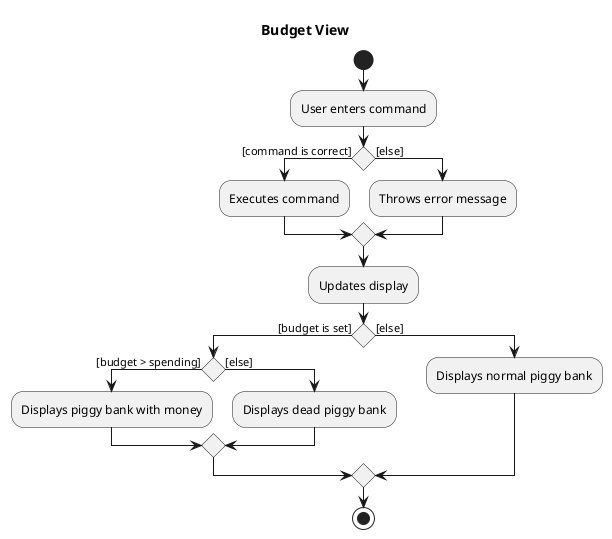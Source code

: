 @startuml
title Budget View

start
:User enters command;

if () then ([command is correct])
    :Executes command;
else ([else])
    :Throws error message;
endif

:Updates display;

if () then ([budget is set])
    if () then ([budget > spending])
        :Displays piggy bank with money;
    else ([else])
        :Displays dead piggy bank;
    endif
else ([else])
    :Displays normal piggy bank;
endif

stop
@enduml
